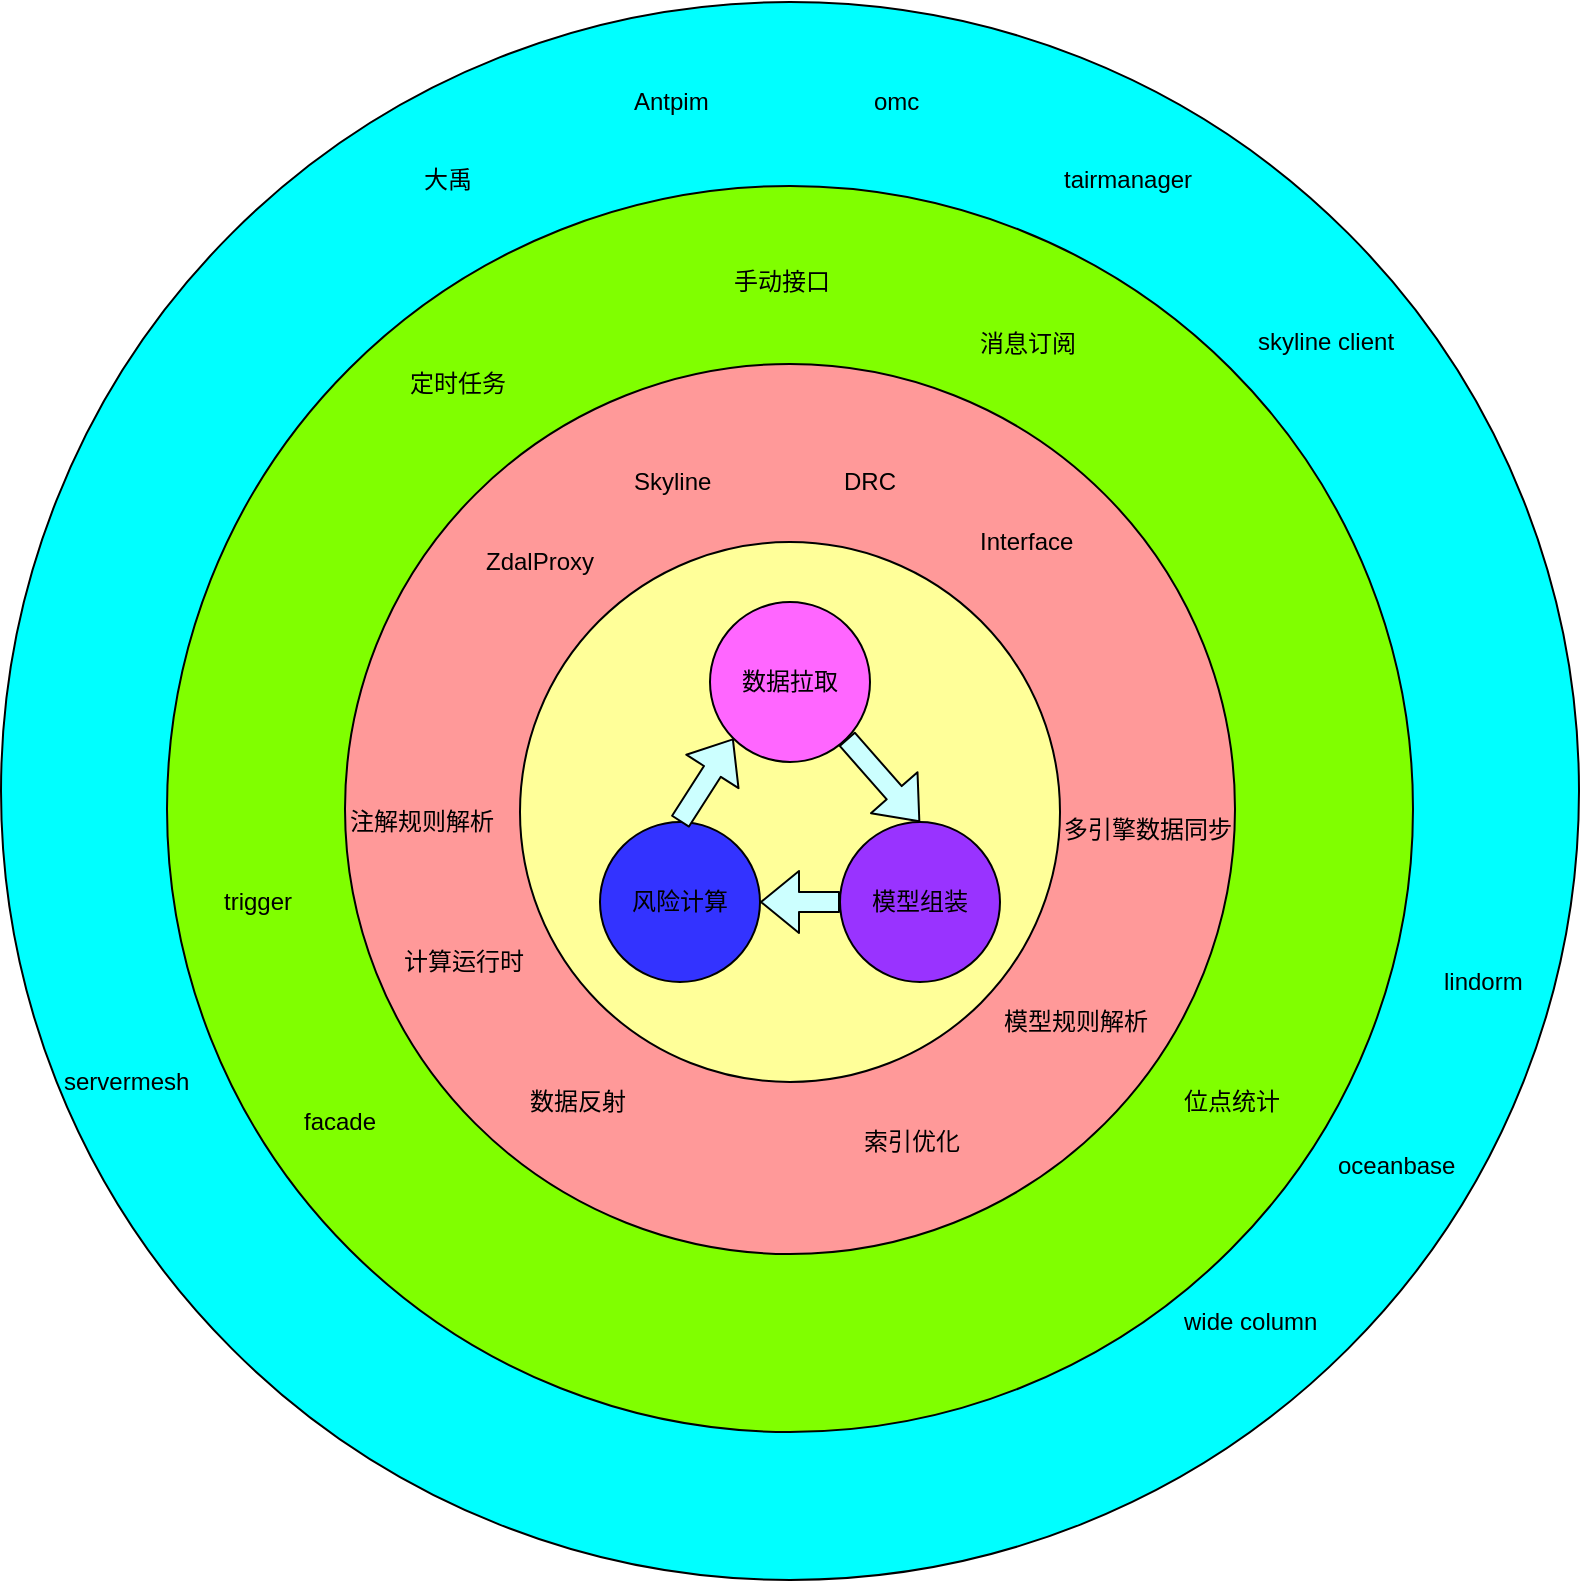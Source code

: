 <mxfile version="12.1.9" type="github" pages="1">
  <diagram id="Oyz3lQpX8JYGsfgc6z8X" name="Page-1">
    <mxGraphModel dx="982" dy="1821" grid="1" gridSize="10" guides="1" tooltips="1" connect="1" arrows="1" fold="1" page="1" pageScale="1" pageWidth="827" pageHeight="1169" math="0" shadow="0">
      <root>
        <mxCell id="0"/>
        <mxCell id="1" parent="0"/>
        <mxCell id="LrmKpYSQwzqb-qIM3WHP-8" value="" style="ellipse;whiteSpace=wrap;html=1;aspect=fixed;fillColor=#00FFFF;" parent="1" vertex="1">
          <mxGeometry x="50.5" y="-50" width="789" height="789" as="geometry"/>
        </mxCell>
        <mxCell id="LrmKpYSQwzqb-qIM3WHP-7" value="" style="ellipse;whiteSpace=wrap;html=1;aspect=fixed;fillColor=#80FF00;" parent="1" vertex="1">
          <mxGeometry x="133.5" y="42" width="623" height="623" as="geometry"/>
        </mxCell>
        <mxCell id="LrmKpYSQwzqb-qIM3WHP-6" value="" style="ellipse;whiteSpace=wrap;html=1;aspect=fixed;fillColor=#FF9999;" parent="1" vertex="1">
          <mxGeometry x="222.5" y="131" width="445" height="445" as="geometry"/>
        </mxCell>
        <mxCell id="LrmKpYSQwzqb-qIM3WHP-5" value="" style="ellipse;whiteSpace=wrap;html=1;aspect=fixed;fillColor=#FFFF99;" parent="1" vertex="1">
          <mxGeometry x="310" y="220" width="270" height="270" as="geometry"/>
        </mxCell>
        <mxCell id="eKpWdof3CqMlDR0zfwah-1" value="数据拉取" style="ellipse;whiteSpace=wrap;html=1;aspect=fixed;fillColor=#FF66FF;" vertex="1" parent="1">
          <mxGeometry x="405" y="250" width="80" height="80" as="geometry"/>
        </mxCell>
        <mxCell id="eKpWdof3CqMlDR0zfwah-2" value="风险计算" style="ellipse;whiteSpace=wrap;html=1;aspect=fixed;fillColor=#3333FF;" vertex="1" parent="1">
          <mxGeometry x="350" y="360" width="80" height="80" as="geometry"/>
        </mxCell>
        <mxCell id="eKpWdof3CqMlDR0zfwah-3" value="模型组装" style="ellipse;whiteSpace=wrap;html=1;aspect=fixed;fillColor=#9933FF;" vertex="1" parent="1">
          <mxGeometry x="470" y="360" width="80" height="80" as="geometry"/>
        </mxCell>
        <mxCell id="eKpWdof3CqMlDR0zfwah-4" value="" style="shape=flexArrow;endArrow=classic;html=1;entryX=0;entryY=1;entryDx=0;entryDy=0;exitX=0.5;exitY=0;exitDx=0;exitDy=0;fillColor=#CCFFFF;" edge="1" parent="1" source="eKpWdof3CqMlDR0zfwah-2" target="eKpWdof3CqMlDR0zfwah-1">
          <mxGeometry width="50" height="50" relative="1" as="geometry">
            <mxPoint x="360" y="430" as="sourcePoint"/>
            <mxPoint x="210" y="730" as="targetPoint"/>
          </mxGeometry>
        </mxCell>
        <mxCell id="eKpWdof3CqMlDR0zfwah-5" value="" style="shape=flexArrow;endArrow=classic;html=1;entryX=0.5;entryY=0;entryDx=0;entryDy=0;exitX=1;exitY=1;exitDx=0;exitDy=0;fillColor=#CCFFFF;" edge="1" parent="1" source="eKpWdof3CqMlDR0zfwah-1" target="eKpWdof3CqMlDR0zfwah-3">
          <mxGeometry width="50" height="50" relative="1" as="geometry">
            <mxPoint x="400" y="370" as="sourcePoint"/>
            <mxPoint x="426.716" y="328.284" as="targetPoint"/>
          </mxGeometry>
        </mxCell>
        <mxCell id="eKpWdof3CqMlDR0zfwah-6" value="" style="shape=flexArrow;endArrow=classic;html=1;entryX=1;entryY=0.5;entryDx=0;entryDy=0;exitX=0;exitY=0.5;exitDx=0;exitDy=0;fillColor=#CCFFFF;" edge="1" parent="1" source="eKpWdof3CqMlDR0zfwah-3" target="eKpWdof3CqMlDR0zfwah-2">
          <mxGeometry width="50" height="50" relative="1" as="geometry">
            <mxPoint x="410" y="380" as="sourcePoint"/>
            <mxPoint x="436.716" y="338.284" as="targetPoint"/>
          </mxGeometry>
        </mxCell>
        <mxCell id="eKpWdof3CqMlDR0zfwah-14" value="ZdalProxy" style="text;html=1;strokeColor=none;fillColor=none;align=center;verticalAlign=middle;whiteSpace=wrap;rounded=0;" vertex="1" parent="1">
          <mxGeometry x="300" y="220" width="40" height="20" as="geometry"/>
        </mxCell>
        <mxCell id="eKpWdof3CqMlDR0zfwah-15" value="Skyline" style="text;html=1;resizable=0;points=[];autosize=1;align=left;verticalAlign=top;spacingTop=-4;" vertex="1" parent="1">
          <mxGeometry x="365" y="180" width="50" height="20" as="geometry"/>
        </mxCell>
        <mxCell id="eKpWdof3CqMlDR0zfwah-16" value="DRC" style="text;html=1;resizable=0;points=[];autosize=1;align=left;verticalAlign=top;spacingTop=-4;" vertex="1" parent="1">
          <mxGeometry x="470" y="180" width="40" height="20" as="geometry"/>
        </mxCell>
        <mxCell id="eKpWdof3CqMlDR0zfwah-17" value="Interface" style="text;html=1;resizable=0;points=[];autosize=1;align=left;verticalAlign=top;spacingTop=-4;" vertex="1" parent="1">
          <mxGeometry x="537.5" y="210" width="60" height="20" as="geometry"/>
        </mxCell>
        <mxCell id="eKpWdof3CqMlDR0zfwah-18" value="模型规则解析" style="text;html=1;resizable=0;points=[];autosize=1;align=left;verticalAlign=top;spacingTop=-4;" vertex="1" parent="1">
          <mxGeometry x="550" y="450" width="90" height="20" as="geometry"/>
        </mxCell>
        <mxCell id="eKpWdof3CqMlDR0zfwah-19" value="多引擎数据同步" style="text;html=1;resizable=0;points=[];autosize=1;align=left;verticalAlign=top;spacingTop=-4;" vertex="1" parent="1">
          <mxGeometry x="580" y="353.5" width="100" height="20" as="geometry"/>
        </mxCell>
        <mxCell id="eKpWdof3CqMlDR0zfwah-20" value="索引优化" style="text;html=1;resizable=0;points=[];autosize=1;align=left;verticalAlign=top;spacingTop=-4;" vertex="1" parent="1">
          <mxGeometry x="480" y="510" width="60" height="20" as="geometry"/>
        </mxCell>
        <mxCell id="eKpWdof3CqMlDR0zfwah-21" value="数据反射" style="text;html=1;resizable=0;points=[];autosize=1;align=left;verticalAlign=top;spacingTop=-4;" vertex="1" parent="1">
          <mxGeometry x="312.5" y="490" width="60" height="20" as="geometry"/>
        </mxCell>
        <mxCell id="eKpWdof3CqMlDR0zfwah-22" value="注解规则解析" style="text;html=1;resizable=0;points=[];autosize=1;align=left;verticalAlign=top;spacingTop=-4;" vertex="1" parent="1">
          <mxGeometry x="222.5" y="350" width="90" height="20" as="geometry"/>
        </mxCell>
        <mxCell id="eKpWdof3CqMlDR0zfwah-23" value="计算运行时" style="text;html=1;resizable=0;points=[];autosize=1;align=left;verticalAlign=top;spacingTop=-4;" vertex="1" parent="1">
          <mxGeometry x="250" y="420" width="80" height="20" as="geometry"/>
        </mxCell>
        <mxCell id="eKpWdof3CqMlDR0zfwah-24" value="facade" style="text;html=1;resizable=0;points=[];autosize=1;align=left;verticalAlign=top;spacingTop=-4;" vertex="1" parent="1">
          <mxGeometry x="200" y="500" width="50" height="20" as="geometry"/>
        </mxCell>
        <mxCell id="eKpWdof3CqMlDR0zfwah-25" value="trigger" style="text;html=1;resizable=0;points=[];autosize=1;align=left;verticalAlign=top;spacingTop=-4;" vertex="1" parent="1">
          <mxGeometry x="160" y="390" width="50" height="20" as="geometry"/>
        </mxCell>
        <mxCell id="eKpWdof3CqMlDR0zfwah-27" value="定时任务" style="text;html=1;resizable=0;points=[];autosize=1;align=left;verticalAlign=top;spacingTop=-4;" vertex="1" parent="1">
          <mxGeometry x="252.5" y="131" width="60" height="20" as="geometry"/>
        </mxCell>
        <mxCell id="eKpWdof3CqMlDR0zfwah-28" value="手动接口" style="text;html=1;resizable=0;points=[];autosize=1;align=left;verticalAlign=top;spacingTop=-4;" vertex="1" parent="1">
          <mxGeometry x="415" y="80" width="60" height="20" as="geometry"/>
        </mxCell>
        <mxCell id="eKpWdof3CqMlDR0zfwah-29" value="消息订阅" style="text;html=1;resizable=0;points=[];autosize=1;align=left;verticalAlign=top;spacingTop=-4;" vertex="1" parent="1">
          <mxGeometry x="537.5" y="111" width="60" height="20" as="geometry"/>
        </mxCell>
        <mxCell id="eKpWdof3CqMlDR0zfwah-30" value="位点统计" style="text;html=1;resizable=0;points=[];autosize=1;align=left;verticalAlign=top;spacingTop=-4;" vertex="1" parent="1">
          <mxGeometry x="640" y="490" width="60" height="20" as="geometry"/>
        </mxCell>
        <mxCell id="eKpWdof3CqMlDR0zfwah-31" value="大禹" style="text;html=1;resizable=0;points=[];autosize=1;align=left;verticalAlign=top;spacingTop=-4;" vertex="1" parent="1">
          <mxGeometry x="260" y="29" width="40" height="20" as="geometry"/>
        </mxCell>
        <mxCell id="eKpWdof3CqMlDR0zfwah-32" value="Antpim" style="text;html=1;resizable=0;points=[];autosize=1;align=left;verticalAlign=top;spacingTop=-4;" vertex="1" parent="1">
          <mxGeometry x="365" y="-10" width="50" height="20" as="geometry"/>
        </mxCell>
        <mxCell id="eKpWdof3CqMlDR0zfwah-33" value="omc" style="text;html=1;resizable=0;points=[];autosize=1;align=left;verticalAlign=top;spacingTop=-4;" vertex="1" parent="1">
          <mxGeometry x="485" y="-10" width="40" height="20" as="geometry"/>
        </mxCell>
        <mxCell id="eKpWdof3CqMlDR0zfwah-34" value="tairmanager" style="text;html=1;resizable=0;points=[];autosize=1;align=left;verticalAlign=top;spacingTop=-4;" vertex="1" parent="1">
          <mxGeometry x="580" y="29" width="80" height="20" as="geometry"/>
        </mxCell>
        <mxCell id="eKpWdof3CqMlDR0zfwah-35" value="skyline client" style="text;html=1;resizable=0;points=[];autosize=1;align=left;verticalAlign=top;spacingTop=-4;" vertex="1" parent="1">
          <mxGeometry x="676.5" y="110" width="80" height="20" as="geometry"/>
        </mxCell>
        <mxCell id="eKpWdof3CqMlDR0zfwah-36" value="lindorm" style="text;html=1;resizable=0;points=[];autosize=1;align=left;verticalAlign=top;spacingTop=-4;" vertex="1" parent="1">
          <mxGeometry x="770" y="430" width="50" height="20" as="geometry"/>
        </mxCell>
        <mxCell id="eKpWdof3CqMlDR0zfwah-37" value="oceanbase" style="text;html=1;resizable=0;points=[];autosize=1;align=left;verticalAlign=top;spacingTop=-4;" vertex="1" parent="1">
          <mxGeometry x="716.5" y="522" width="70" height="20" as="geometry"/>
        </mxCell>
        <mxCell id="eKpWdof3CqMlDR0zfwah-38" value="wide column" style="text;html=1;resizable=0;points=[];autosize=1;align=left;verticalAlign=top;spacingTop=-4;" vertex="1" parent="1">
          <mxGeometry x="640" y="600" width="80" height="20" as="geometry"/>
        </mxCell>
        <mxCell id="eKpWdof3CqMlDR0zfwah-41" value="servermesh" style="text;html=1;resizable=0;points=[];autosize=1;align=left;verticalAlign=top;spacingTop=-4;" vertex="1" parent="1">
          <mxGeometry x="80" y="480" width="80" height="20" as="geometry"/>
        </mxCell>
      </root>
    </mxGraphModel>
  </diagram>
</mxfile>
